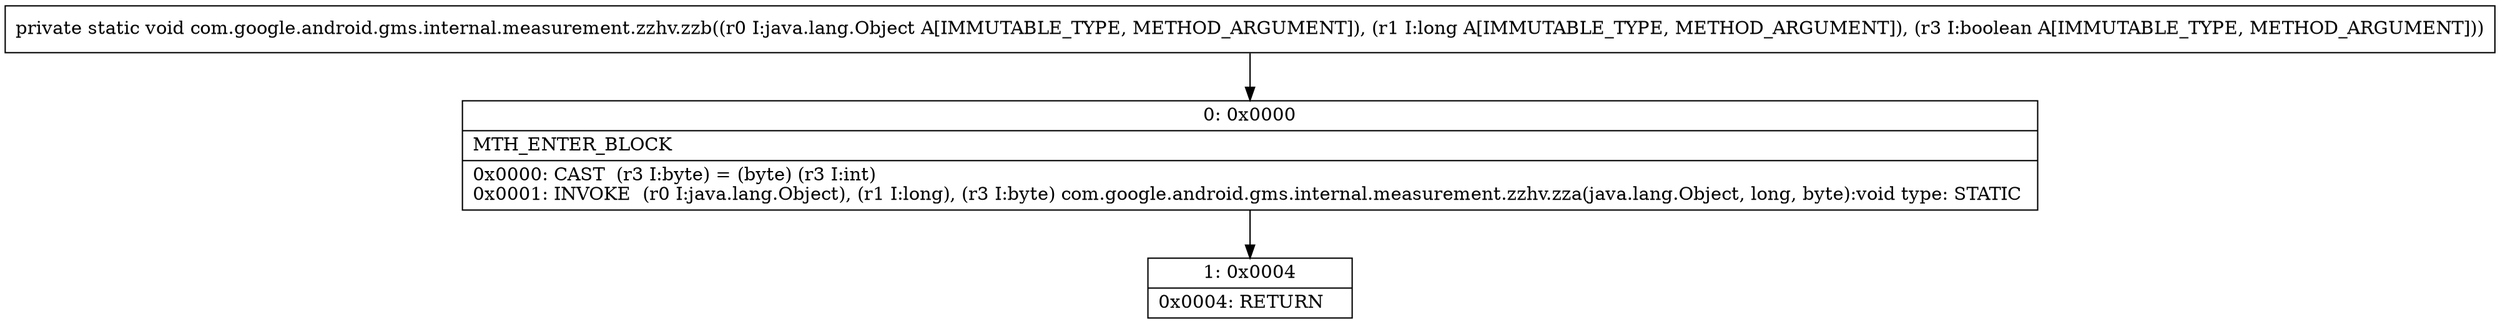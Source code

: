 digraph "CFG forcom.google.android.gms.internal.measurement.zzhv.zzb(Ljava\/lang\/Object;JZ)V" {
Node_0 [shape=record,label="{0\:\ 0x0000|MTH_ENTER_BLOCK\l|0x0000: CAST  (r3 I:byte) = (byte) (r3 I:int) \l0x0001: INVOKE  (r0 I:java.lang.Object), (r1 I:long), (r3 I:byte) com.google.android.gms.internal.measurement.zzhv.zza(java.lang.Object, long, byte):void type: STATIC \l}"];
Node_1 [shape=record,label="{1\:\ 0x0004|0x0004: RETURN   \l}"];
MethodNode[shape=record,label="{private static void com.google.android.gms.internal.measurement.zzhv.zzb((r0 I:java.lang.Object A[IMMUTABLE_TYPE, METHOD_ARGUMENT]), (r1 I:long A[IMMUTABLE_TYPE, METHOD_ARGUMENT]), (r3 I:boolean A[IMMUTABLE_TYPE, METHOD_ARGUMENT])) }"];
MethodNode -> Node_0;
Node_0 -> Node_1;
}

